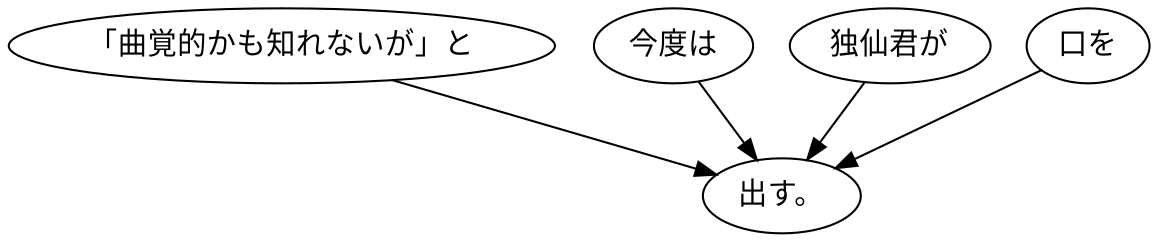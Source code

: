 digraph graph8829 {
	node0 [label="「曲覚的かも知れないが」と"];
	node1 [label="今度は"];
	node2 [label="独仙君が"];
	node3 [label="口を"];
	node4 [label="出す。"];
	node0 -> node4;
	node1 -> node4;
	node2 -> node4;
	node3 -> node4;
}
